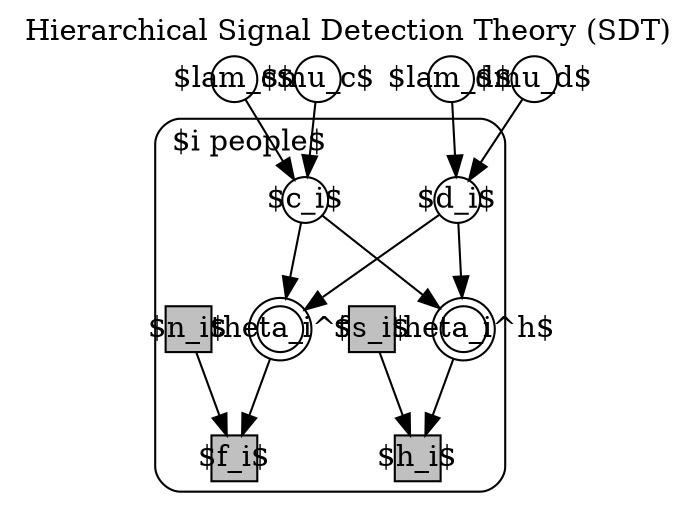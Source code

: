 digraph G {rankdir=TB; compound=true; newrank=true; labelloc="t";           label="Hierarchical Signal Detection Theory (SDT)";           /* general properties*/           node [margin=0, fixedsize=true, shape=plaintext,                 height=0.3, width=0.3, lblstyle="font=\small"];           /* links */           lambda_c -> c;           mu_c -> c;           lambda_d -> d;           mu_d -> d;           c -> theta_h;           c -> theta_f;           d -> theta_h;           d -> theta_f;           theta_f -> f;           theta_h -> h;           s -> h;           n -> f;           subgraph cluster0 {               margin = 5; labeljust=l; lblstyle="font=\small";               style = rounded;               label = "$i people$";               c;               d;               s;               n;               h;               f;               theta_f;               theta_h;           }           /* nodes */           lambda_c [label = "$lam_c$", shape = circle];           lambda_d [label = "$lam_d$", shape = circle];           mu_c [label = "$mu_c$", shape = circle];           mu_d [label = "$mu_d$", shape = circle];           c [label = "$c_i$", shape = circle];           d [label = "$d_i$", shape = circle];           s [label = "$s_i$", fillcolor = gray, style = filled, shape = square];           n [label = "$n_i$", fillcolor = gray, style = filled, shape = square];           h [label = "$h_i$", fillcolor = gray, style = filled, shape = square];           f [label = "$f_i$", fillcolor = gray, style = filled, shape = square];           theta_f [label = "$theta_i^f$", shape = circle, peripheries = 2];           theta_h [label = "$theta_i^h$", shape = circle, peripheries = 2];           }
